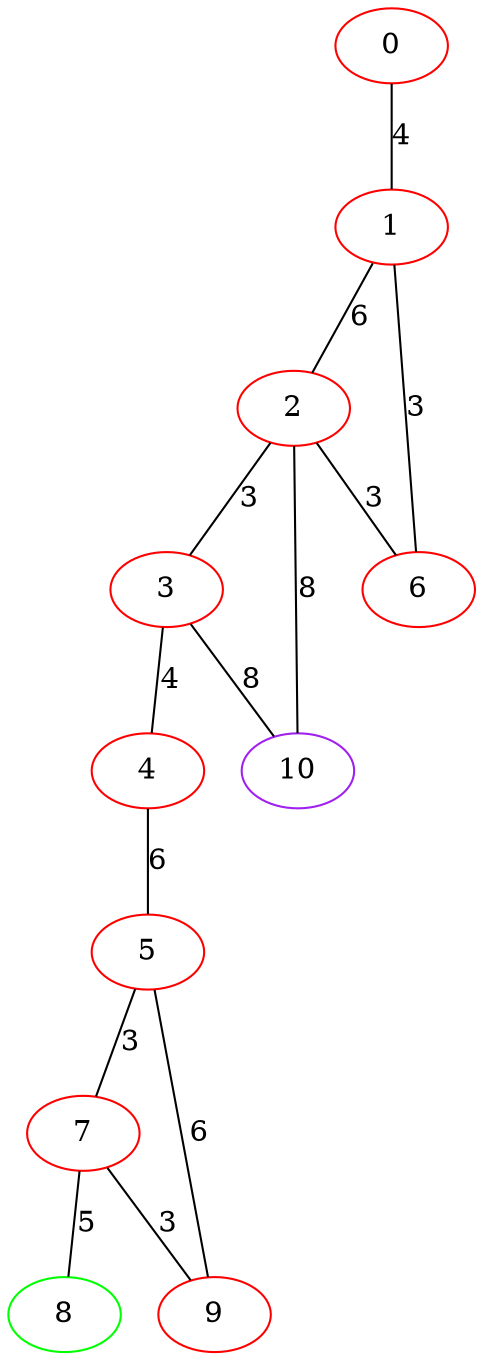 graph "" {
0 [color=red, weight=1];
1 [color=red, weight=1];
2 [color=red, weight=1];
3 [color=red, weight=1];
4 [color=red, weight=1];
5 [color=red, weight=1];
6 [color=red, weight=1];
7 [color=red, weight=1];
8 [color=green, weight=2];
9 [color=red, weight=1];
10 [color=purple, weight=4];
0 -- 1  [key=0, label=4];
1 -- 2  [key=0, label=6];
1 -- 6  [key=0, label=3];
2 -- 10  [key=0, label=8];
2 -- 3  [key=0, label=3];
2 -- 6  [key=0, label=3];
3 -- 4  [key=0, label=4];
3 -- 10  [key=0, label=8];
4 -- 5  [key=0, label=6];
5 -- 9  [key=0, label=6];
5 -- 7  [key=0, label=3];
7 -- 8  [key=0, label=5];
7 -- 9  [key=0, label=3];
}
